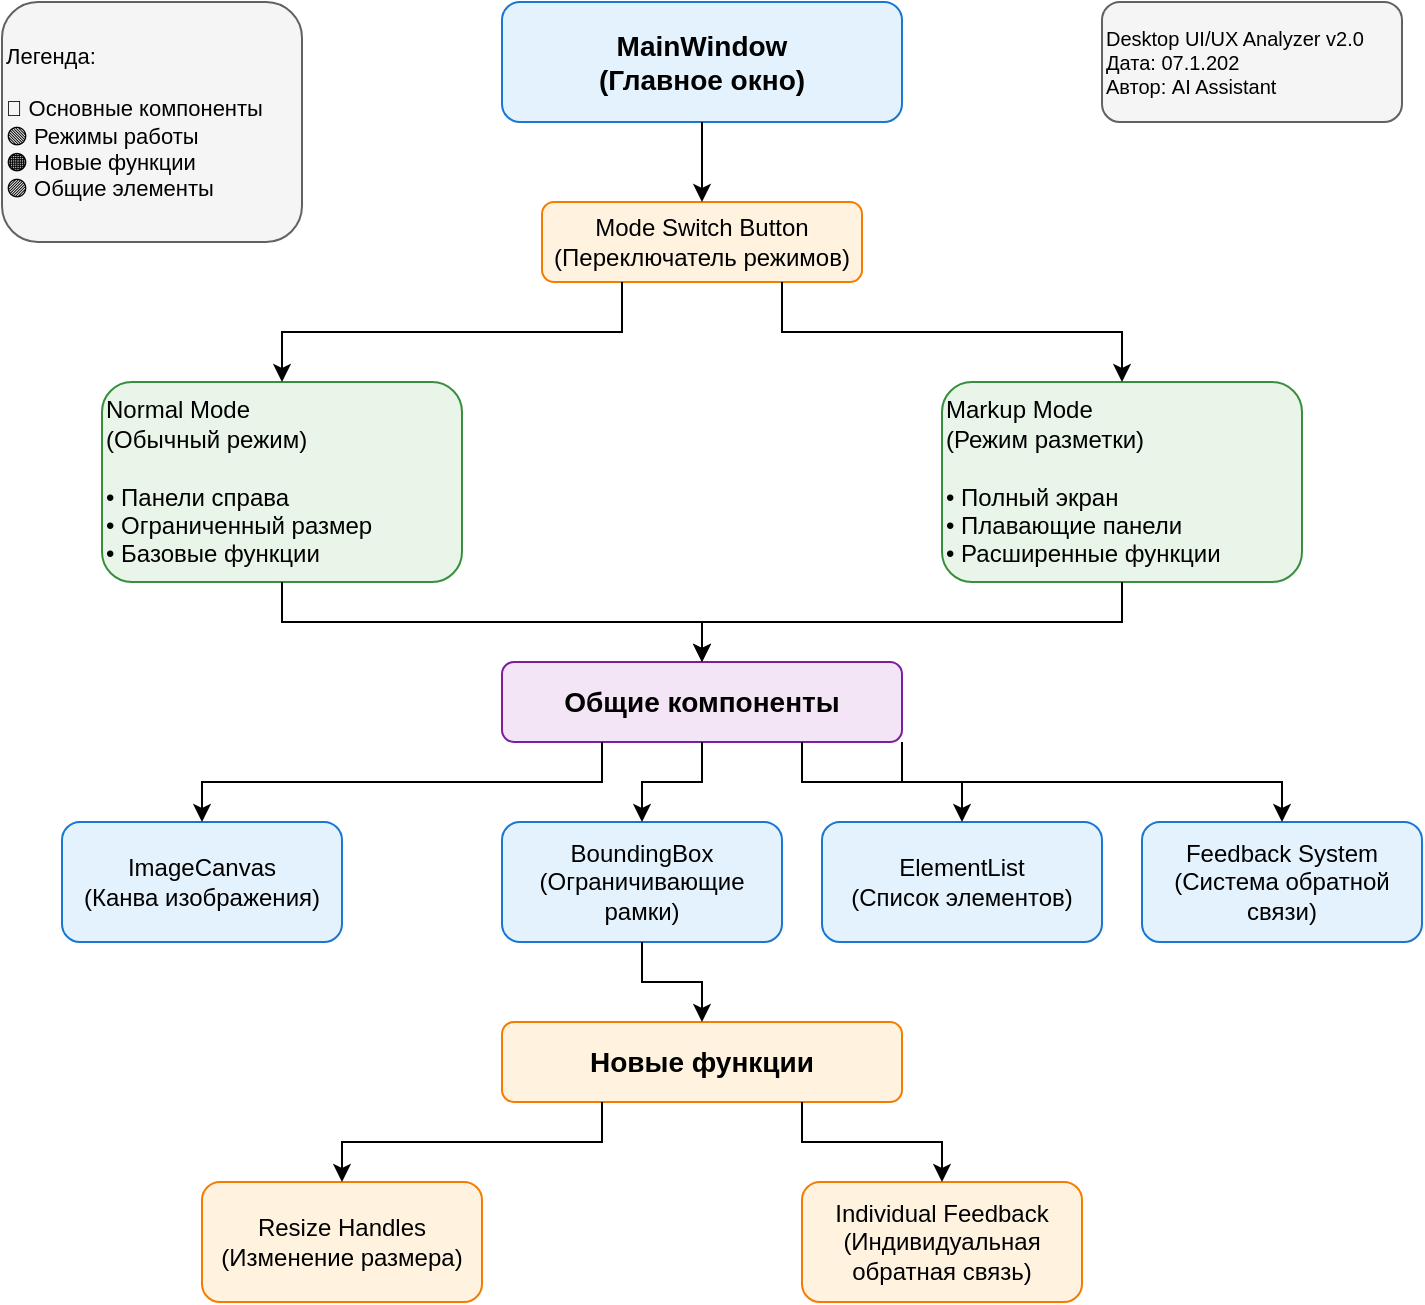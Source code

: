 <mxfile>
    <diagram name="Desktop Analyzer Architecture" id="architecture-page">
        <mxGraphModel dx="1674" dy="904" grid="1" gridSize="10" guides="1" tooltips="1" connect="1" arrows="1" fold="1" page="1" pageScale="1" pageWidth="827" pageHeight="1169" math="0" shadow="0">
            <root>
                <mxCell id="0"/>
                <mxCell id="1" parent="0"/>
                <mxCell id="mainWindow" value="MainWindow&#10;(Главное окно)" style="rounded=1;whiteSpace=wrap;html=1;fillColor=#E3F2FD;strokeColor=#1976D2;fontStyle=1;fontSize=14;" parent="1" vertex="1">
                    <mxGeometry x="300" y="50" width="200" height="60" as="geometry"/>
                </mxCell>
                <mxCell id="modeSwitch" value="Mode Switch Button&#10;(Переключатель режимов)" style="rounded=1;whiteSpace=wrap;html=1;fillColor=#FFF3E0;strokeColor=#F57C00;fontSize=12;" parent="1" vertex="1">
                    <mxGeometry x="320" y="150" width="160" height="40" as="geometry"/>
                </mxCell>
                <mxCell id="normalMode" value="Normal Mode&#10;(Обычный режим)&#10;&#10;• Панели справа&#10;• Ограниченный размер&#10;• Базовые функции" style="rounded=1;whiteSpace=wrap;html=1;fillColor=#E8F5E8;strokeColor=#388E3C;fontSize=12;align=left;" parent="1" vertex="1">
                    <mxGeometry x="100" y="240" width="180" height="100" as="geometry"/>
                </mxCell>
                <mxCell id="markupMode" value="Markup Mode&#10;(Режим разметки)&#10;&#10;• Полный экран&#10;• Плавающие панели&#10;• Расширенные функции" style="rounded=1;whiteSpace=wrap;html=1;fillColor=#E8F5E8;strokeColor=#388E3C;fontSize=12;align=left;" parent="1" vertex="1">
                    <mxGeometry x="520" y="240" width="180" height="100" as="geometry"/>
                </mxCell>
                <mxCell id="sharedComponents" value="Общие компоненты" style="rounded=1;whiteSpace=wrap;html=1;fillColor=#F3E5F5;strokeColor=#7B1FA2;fontStyle=1;fontSize=14;" parent="1" vertex="1">
                    <mxGeometry x="300" y="380" width="200" height="40" as="geometry"/>
                </mxCell>
                <mxCell id="imageCanvas" value="ImageCanvas&#10;(Канва изображения)" style="rounded=1;whiteSpace=wrap;html=1;fillColor=#E3F2FD;strokeColor=#1976D2;fontSize=12;" parent="1" vertex="1">
                    <mxGeometry x="80" y="460" width="140" height="60" as="geometry"/>
                </mxCell>
                <mxCell id="boundingBox" value="BoundingBox&#10;(Ограничивающие рамки)" style="rounded=1;whiteSpace=wrap;html=1;fillColor=#E3F2FD;strokeColor=#1976D2;fontSize=12;" parent="1" vertex="1">
                    <mxGeometry x="300" y="460" width="140" height="60" as="geometry"/>
                </mxCell>
                <mxCell id="elementList" value="ElementList&#10;(Список элементов)" style="rounded=1;whiteSpace=wrap;html=1;fillColor=#E3F2FD;strokeColor=#1976D2;fontSize=12;" parent="1" vertex="1">
                    <mxGeometry x="460" y="460" width="140" height="60" as="geometry"/>
                </mxCell>
                <mxCell id="feedbackSystem" value="Feedback System&#10;(Система обратной связи)" style="rounded=1;whiteSpace=wrap;html=1;fillColor=#E3F2FD;strokeColor=#1976D2;fontSize=12;" parent="1" vertex="1">
                    <mxGeometry x="620" y="460" width="140" height="60" as="geometry"/>
                </mxCell>
                <mxCell id="newFeatures" value="Новые функции" style="rounded=1;whiteSpace=wrap;html=1;fillColor=#FFF3E0;strokeColor=#F57C00;fontStyle=1;fontSize=14;" parent="1" vertex="1">
                    <mxGeometry x="300" y="560" width="200" height="40" as="geometry"/>
                </mxCell>
                <mxCell id="resizeFunc" value="Resize Handles&#10;(Изменение размера)" style="rounded=1;whiteSpace=wrap;html=1;fillColor=#FFF3E0;strokeColor=#F57C00;fontSize=12;" parent="1" vertex="1">
                    <mxGeometry x="150" y="640" width="140" height="60" as="geometry"/>
                </mxCell>
                <mxCell id="individualFeedback" value="Individual Feedback&#10;(Индивидуальная обратная связь)" style="rounded=1;whiteSpace=wrap;html=1;fillColor=#FFF3E0;strokeColor=#F57C00;fontSize=12;" parent="1" vertex="1">
                    <mxGeometry x="450" y="640" width="140" height="60" as="geometry"/>
                </mxCell>
                <mxCell id="conn1" style="edgeStyle=orthogonalEdgeStyle;rounded=0;orthogonalLoop=1;jettySize=auto;html=1;exitX=0.5;exitY=1;exitDx=0;exitDy=0;entryX=0.5;entryY=0;entryDx=0;entryDy=0;" parent="1" source="mainWindow" target="modeSwitch" edge="1">
                    <mxGeometry relative="1" as="geometry"/>
                </mxCell>
                <mxCell id="conn2" style="edgeStyle=orthogonalEdgeStyle;rounded=0;orthogonalLoop=1;jettySize=auto;html=1;exitX=0.25;exitY=1;exitDx=0;exitDy=0;entryX=0.5;entryY=0;entryDx=0;entryDy=0;" parent="1" source="modeSwitch" target="normalMode" edge="1">
                    <mxGeometry relative="1" as="geometry"/>
                </mxCell>
                <mxCell id="conn3" style="edgeStyle=orthogonalEdgeStyle;rounded=0;orthogonalLoop=1;jettySize=auto;html=1;exitX=0.75;exitY=1;exitDx=0;exitDy=0;entryX=0.5;entryY=0;entryDx=0;entryDy=0;" parent="1" source="modeSwitch" target="markupMode" edge="1">
                    <mxGeometry relative="1" as="geometry"/>
                </mxCell>
                <mxCell id="conn4" style="edgeStyle=orthogonalEdgeStyle;rounded=0;orthogonalLoop=1;jettySize=auto;html=1;exitX=0.5;exitY=1;exitDx=0;exitDy=0;entryX=0.5;entryY=0;entryDx=0;entryDy=0;" parent="1" source="normalMode" target="sharedComponents" edge="1">
                    <mxGeometry relative="1" as="geometry">
                        <mxPoint x="190" y="380" as="targetPoint"/>
                    </mxGeometry>
                </mxCell>
                <mxCell id="conn5" style="edgeStyle=orthogonalEdgeStyle;rounded=0;orthogonalLoop=1;jettySize=auto;html=1;exitX=0.5;exitY=1;exitDx=0;exitDy=0;entryX=0.5;entryY=0;entryDx=0;entryDy=0;" parent="1" source="markupMode" target="sharedComponents" edge="1">
                    <mxGeometry relative="1" as="geometry">
                        <mxPoint x="610" y="380" as="targetPoint"/>
                    </mxGeometry>
                </mxCell>
                <mxCell id="conn6" style="edgeStyle=orthogonalEdgeStyle;rounded=0;orthogonalLoop=1;jettySize=auto;html=1;exitX=0.25;exitY=1;exitDx=0;exitDy=0;entryX=0.5;entryY=0;entryDx=0;entryDy=0;" parent="1" source="sharedComponents" target="imageCanvas" edge="1">
                    <mxGeometry relative="1" as="geometry"/>
                </mxCell>
                <mxCell id="conn7" style="edgeStyle=orthogonalEdgeStyle;rounded=0;orthogonalLoop=1;jettySize=auto;html=1;exitX=0.5;exitY=1;exitDx=0;exitDy=0;entryX=0.5;entryY=0;entryDx=0;entryDy=0;" parent="1" source="sharedComponents" target="boundingBox" edge="1">
                    <mxGeometry relative="1" as="geometry"/>
                </mxCell>
                <mxCell id="conn8" style="edgeStyle=orthogonalEdgeStyle;rounded=0;orthogonalLoop=1;jettySize=auto;html=1;exitX=0.75;exitY=1;exitDx=0;exitDy=0;entryX=0.5;entryY=0;entryDx=0;entryDy=0;" parent="1" source="sharedComponents" target="elementList" edge="1">
                    <mxGeometry relative="1" as="geometry"/>
                </mxCell>
                <mxCell id="conn9" style="edgeStyle=orthogonalEdgeStyle;rounded=0;orthogonalLoop=1;jettySize=auto;html=1;exitX=1;exitY=1;exitDx=0;exitDy=0;entryX=0.5;entryY=0;entryDx=0;entryDy=0;" parent="1" source="sharedComponents" target="feedbackSystem" edge="1">
                    <mxGeometry relative="1" as="geometry"/>
                </mxCell>
                <mxCell id="conn10" style="edgeStyle=orthogonalEdgeStyle;rounded=0;orthogonalLoop=1;jettySize=auto;html=1;exitX=0.5;exitY=1;exitDx=0;exitDy=0;entryX=0.5;entryY=0;entryDx=0;entryDy=0;" parent="1" source="boundingBox" target="newFeatures" edge="1">
                    <mxGeometry relative="1" as="geometry"/>
                </mxCell>
                <mxCell id="conn11" style="edgeStyle=orthogonalEdgeStyle;rounded=0;orthogonalLoop=1;jettySize=auto;html=1;exitX=0.25;exitY=1;exitDx=0;exitDy=0;entryX=0.5;entryY=0;entryDx=0;entryDy=0;" parent="1" source="newFeatures" target="resizeFunc" edge="1">
                    <mxGeometry relative="1" as="geometry"/>
                </mxCell>
                <mxCell id="conn12" style="edgeStyle=orthogonalEdgeStyle;rounded=0;orthogonalLoop=1;jettySize=auto;html=1;exitX=0.75;exitY=1;exitDx=0;exitDy=0;entryX=0.5;entryY=0;entryDx=0;entryDy=0;" parent="1" source="newFeatures" target="individualFeedback" edge="1">
                    <mxGeometry relative="1" as="geometry"/>
                </mxCell>
                <mxCell id="legend" value="Легенда:&#10;&#10;🔵 Основные компоненты&#10;🟢 Режимы работы&#10;🟠 Новые функции&#10;🟣 Общие элементы" style="rounded=1;whiteSpace=wrap;html=1;fillColor=#F5F5F5;strokeColor=#616161;fontSize=11;align=left;" parent="1" vertex="1">
                    <mxGeometry x="50" y="50" width="150" height="120" as="geometry"/>
                </mxCell>
                <mxCell id="versionInfo" value="Desktop UI/UX Analyzer v2.0&#10;Дата: 07.1.202&#10;Автор: AI Assistant" style="rounded=1;whiteSpace=wrap;html=1;fillColor=#F5F5F5;strokeColor=#616161;fontSize=10;align=left;" parent="1" vertex="1">
                    <mxGeometry x="600" y="50" width="150" height="60" as="geometry"/>
                </mxCell>
            </root>
        </mxGraphModel>
    </diagram>
</mxfile>